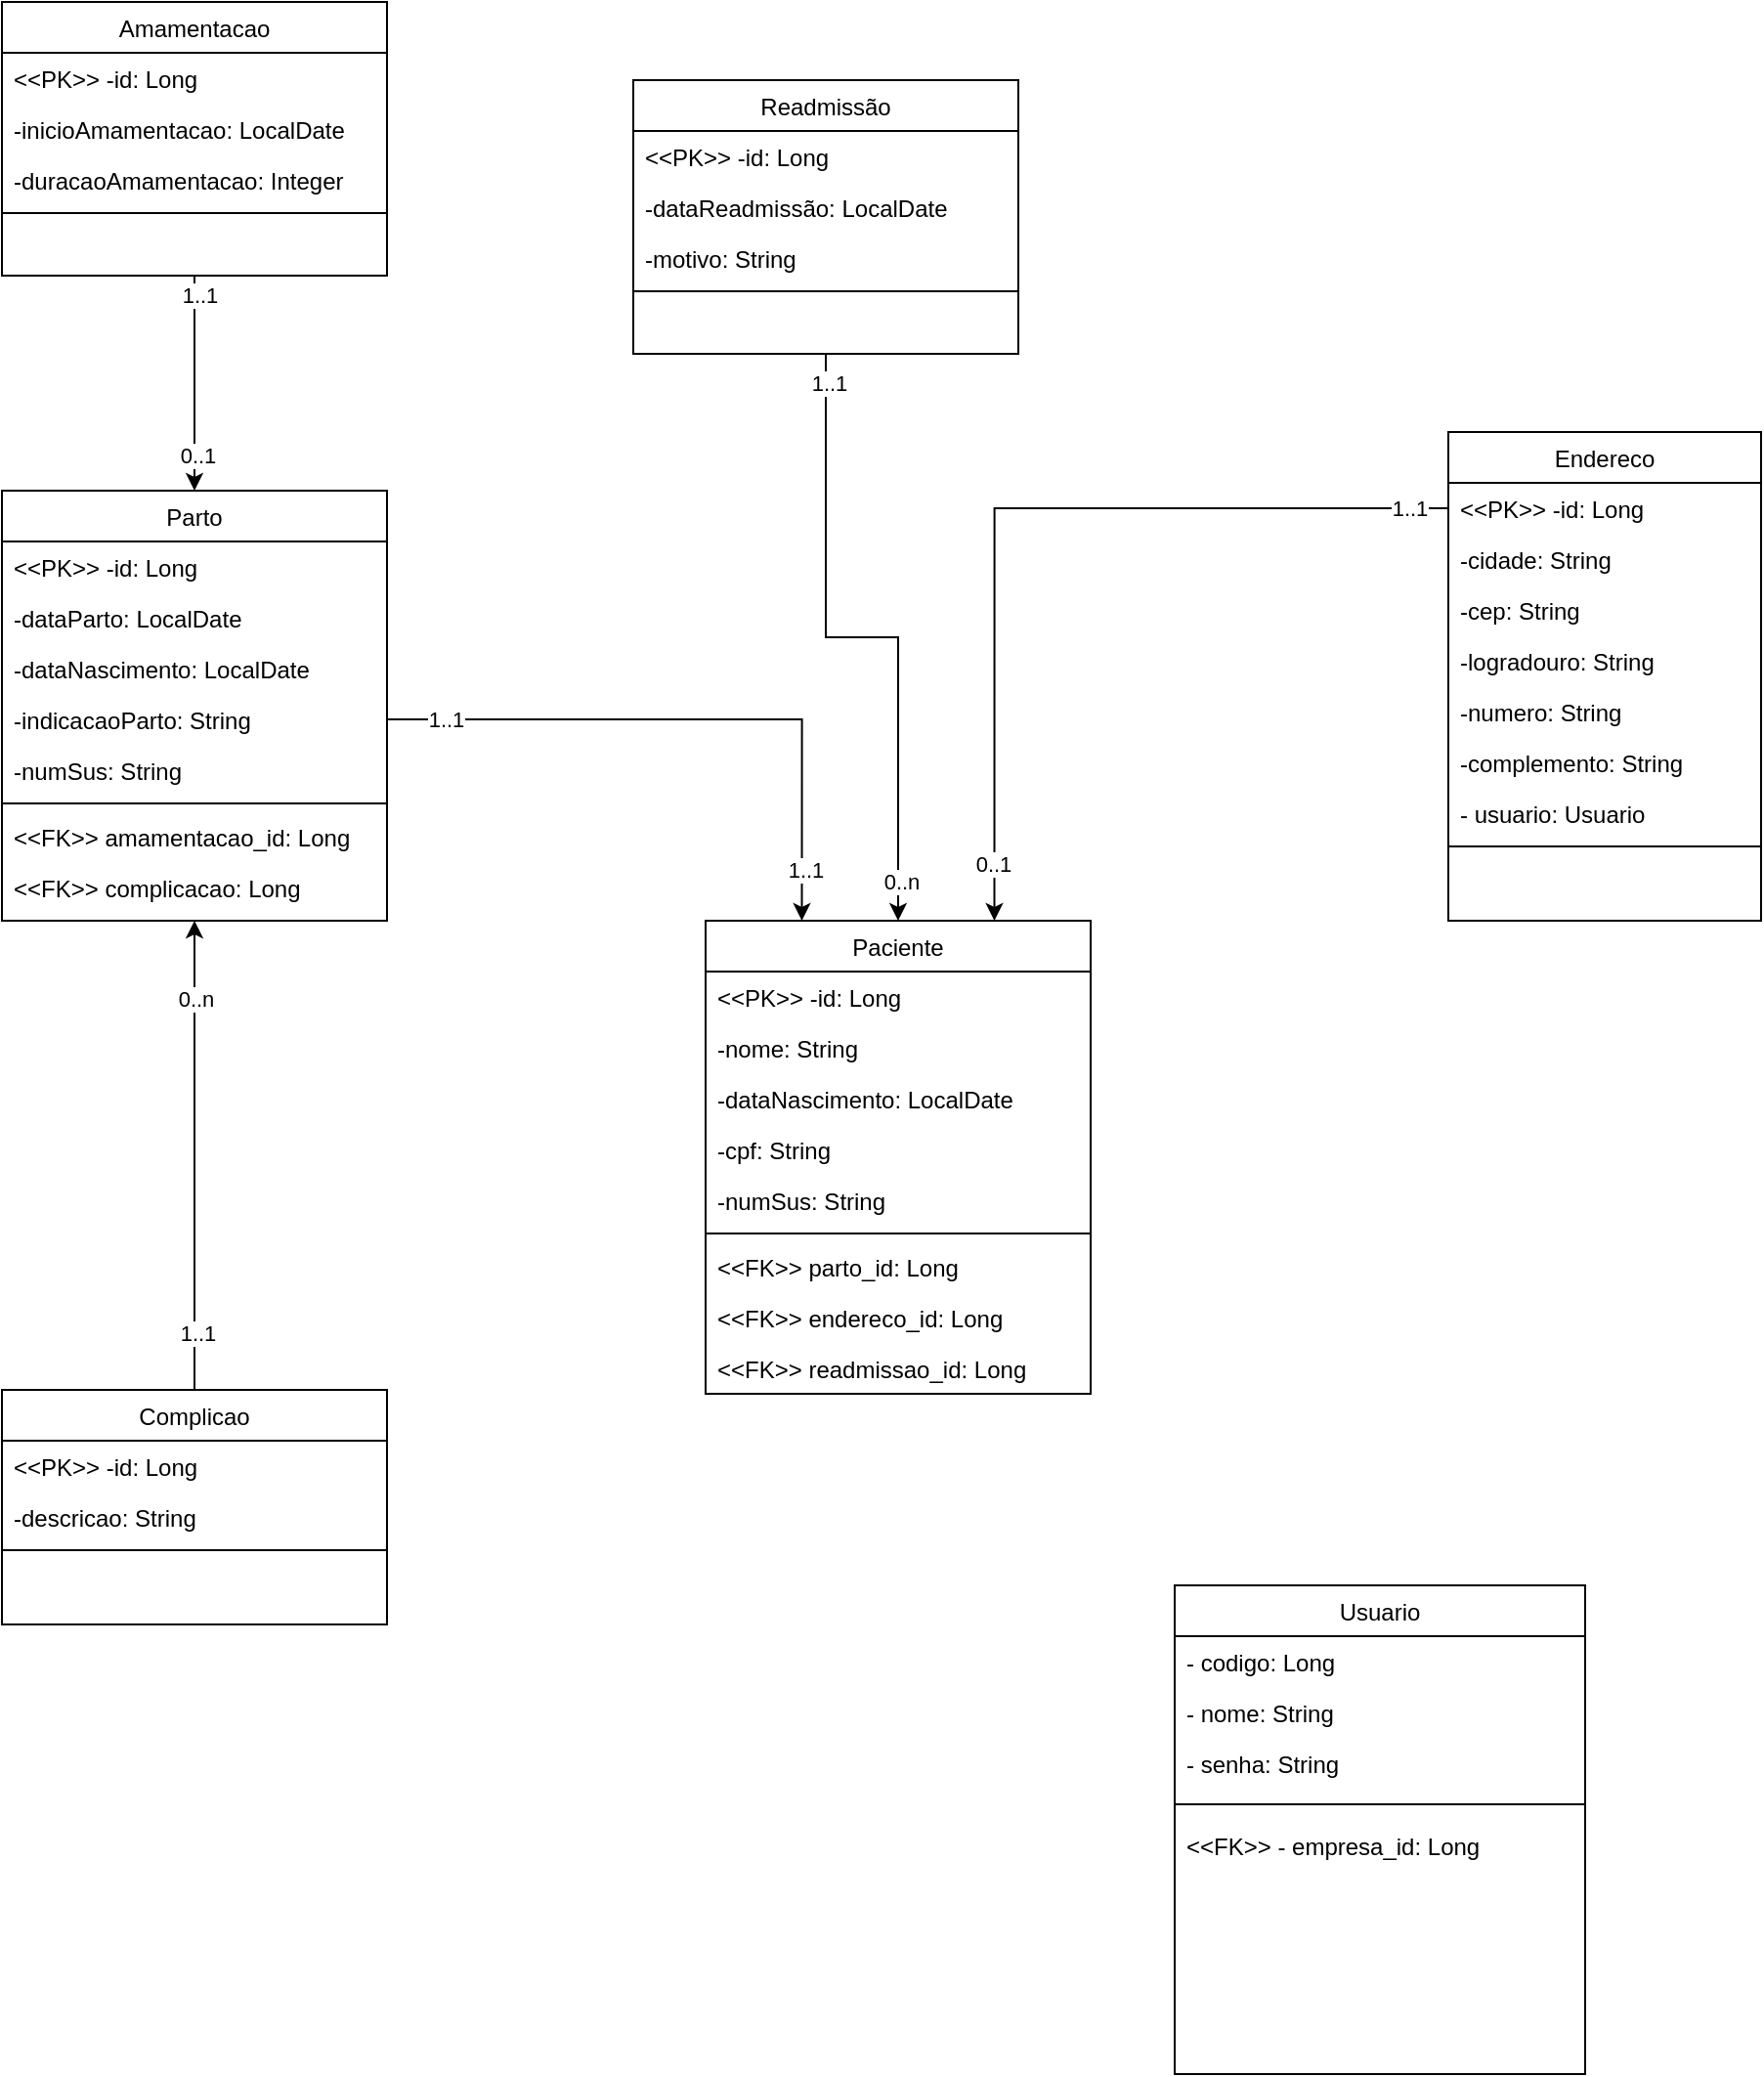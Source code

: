 <mxfile version="24.7.7">
  <diagram id="C5RBs43oDa-KdzZeNtuy" name="Page-1">
    <mxGraphModel dx="733" dy="450" grid="1" gridSize="10" guides="1" tooltips="1" connect="1" arrows="1" fold="1" page="1" pageScale="1" pageWidth="827" pageHeight="1169" math="0" shadow="0">
      <root>
        <mxCell id="WIyWlLk6GJQsqaUBKTNV-0" />
        <mxCell id="WIyWlLk6GJQsqaUBKTNV-1" parent="WIyWlLk6GJQsqaUBKTNV-0" />
        <mxCell id="QNVyYZ68Ig6UdcTOOayE-15" value="Usuario" style="swimlane;fontStyle=0;align=center;verticalAlign=top;childLayout=stackLayout;horizontal=1;startSize=26;horizontalStack=0;resizeParent=1;resizeLast=0;collapsible=1;marginBottom=0;rounded=0;shadow=0;strokeWidth=1;" vertex="1" parent="WIyWlLk6GJQsqaUBKTNV-1">
          <mxGeometry x="640" y="980" width="210" height="250" as="geometry">
            <mxRectangle x="340" y="380" width="170" height="26" as="alternateBounds" />
          </mxGeometry>
        </mxCell>
        <mxCell id="QNVyYZ68Ig6UdcTOOayE-16" value="- codigo: Long" style="text;align=left;verticalAlign=top;spacingLeft=4;spacingRight=4;overflow=hidden;rotatable=0;points=[[0,0.5],[1,0.5]];portConstraint=eastwest;" vertex="1" parent="QNVyYZ68Ig6UdcTOOayE-15">
          <mxGeometry y="26" width="210" height="26" as="geometry" />
        </mxCell>
        <mxCell id="QNVyYZ68Ig6UdcTOOayE-17" value="- nome: String" style="text;strokeColor=none;fillColor=none;align=left;verticalAlign=top;spacingLeft=4;spacingRight=4;overflow=hidden;rotatable=0;points=[[0,0.5],[1,0.5]];portConstraint=eastwest;whiteSpace=wrap;html=1;" vertex="1" parent="QNVyYZ68Ig6UdcTOOayE-15">
          <mxGeometry y="52" width="210" height="26" as="geometry" />
        </mxCell>
        <mxCell id="QNVyYZ68Ig6UdcTOOayE-18" value="- senha: String" style="text;strokeColor=none;fillColor=none;align=left;verticalAlign=top;spacingLeft=4;spacingRight=4;overflow=hidden;rotatable=0;points=[[0,0.5],[1,0.5]];portConstraint=eastwest;whiteSpace=wrap;html=1;" vertex="1" parent="QNVyYZ68Ig6UdcTOOayE-15">
          <mxGeometry y="78" width="210" height="26" as="geometry" />
        </mxCell>
        <mxCell id="QNVyYZ68Ig6UdcTOOayE-19" value="" style="line;strokeWidth=1;fillColor=none;align=left;verticalAlign=middle;spacingTop=-1;spacingLeft=3;spacingRight=3;rotatable=0;labelPosition=right;points=[];portConstraint=eastwest;strokeColor=inherit;" vertex="1" parent="QNVyYZ68Ig6UdcTOOayE-15">
          <mxGeometry y="104" width="210" height="16" as="geometry" />
        </mxCell>
        <mxCell id="QNVyYZ68Ig6UdcTOOayE-20" value="&amp;lt;&amp;lt;FK&amp;gt;&amp;gt; - empresa_id: Long" style="text;strokeColor=none;fillColor=none;align=left;verticalAlign=top;spacingLeft=4;spacingRight=4;overflow=hidden;rotatable=0;points=[[0,0.5],[1,0.5]];portConstraint=eastwest;whiteSpace=wrap;html=1;" vertex="1" parent="QNVyYZ68Ig6UdcTOOayE-15">
          <mxGeometry y="120" width="210" height="26" as="geometry" />
        </mxCell>
        <mxCell id="QNVyYZ68Ig6UdcTOOayE-23" value="Paciente" style="swimlane;fontStyle=0;align=center;verticalAlign=top;childLayout=stackLayout;horizontal=1;startSize=26;horizontalStack=0;resizeParent=1;resizeLast=0;collapsible=1;marginBottom=0;rounded=0;shadow=0;strokeWidth=1;" vertex="1" parent="WIyWlLk6GJQsqaUBKTNV-1">
          <mxGeometry x="400" y="640" width="197" height="242" as="geometry">
            <mxRectangle x="550" y="140" width="160" height="26" as="alternateBounds" />
          </mxGeometry>
        </mxCell>
        <mxCell id="QNVyYZ68Ig6UdcTOOayE-24" value="&lt;&lt;PK&gt;&gt; -id: Long   " style="text;align=left;verticalAlign=top;spacingLeft=4;spacingRight=4;overflow=hidden;rotatable=0;points=[[0,0.5],[1,0.5]];portConstraint=eastwest;" vertex="1" parent="QNVyYZ68Ig6UdcTOOayE-23">
          <mxGeometry y="26" width="197" height="26" as="geometry" />
        </mxCell>
        <mxCell id="QNVyYZ68Ig6UdcTOOayE-25" value="-nome: String" style="text;align=left;verticalAlign=top;spacingLeft=4;spacingRight=4;overflow=hidden;rotatable=0;points=[[0,0.5],[1,0.5]];portConstraint=eastwest;rounded=0;shadow=0;html=0;" vertex="1" parent="QNVyYZ68Ig6UdcTOOayE-23">
          <mxGeometry y="52" width="197" height="26" as="geometry" />
        </mxCell>
        <mxCell id="QNVyYZ68Ig6UdcTOOayE-26" value="-dataNascimento: LocalDate" style="text;align=left;verticalAlign=top;spacingLeft=4;spacingRight=4;overflow=hidden;rotatable=0;points=[[0,0.5],[1,0.5]];portConstraint=eastwest;rounded=0;shadow=0;html=0;" vertex="1" parent="QNVyYZ68Ig6UdcTOOayE-23">
          <mxGeometry y="78" width="197" height="26" as="geometry" />
        </mxCell>
        <mxCell id="QNVyYZ68Ig6UdcTOOayE-167" value="-cpf: String" style="text;align=left;verticalAlign=top;spacingLeft=4;spacingRight=4;overflow=hidden;rotatable=0;points=[[0,0.5],[1,0.5]];portConstraint=eastwest;rounded=0;shadow=0;html=0;" vertex="1" parent="QNVyYZ68Ig6UdcTOOayE-23">
          <mxGeometry y="104" width="197" height="26" as="geometry" />
        </mxCell>
        <mxCell id="QNVyYZ68Ig6UdcTOOayE-168" value="-numSus: String" style="text;align=left;verticalAlign=top;spacingLeft=4;spacingRight=4;overflow=hidden;rotatable=0;points=[[0,0.5],[1,0.5]];portConstraint=eastwest;rounded=0;shadow=0;html=0;" vertex="1" parent="QNVyYZ68Ig6UdcTOOayE-23">
          <mxGeometry y="130" width="197" height="26" as="geometry" />
        </mxCell>
        <mxCell id="QNVyYZ68Ig6UdcTOOayE-34" value="" style="line;strokeWidth=1;fillColor=none;align=left;verticalAlign=middle;spacingTop=-1;spacingLeft=3;spacingRight=3;rotatable=0;labelPosition=right;points=[];portConstraint=eastwest;strokeColor=inherit;" vertex="1" parent="QNVyYZ68Ig6UdcTOOayE-23">
          <mxGeometry y="156" width="197" height="8" as="geometry" />
        </mxCell>
        <mxCell id="QNVyYZ68Ig6UdcTOOayE-183" value="&amp;lt;&amp;lt;FK&amp;gt;&amp;gt; parto_id: Long" style="text;strokeColor=none;fillColor=none;align=left;verticalAlign=top;spacingLeft=4;spacingRight=4;overflow=hidden;rotatable=0;points=[[0,0.5],[1,0.5]];portConstraint=eastwest;whiteSpace=wrap;html=1;" vertex="1" parent="QNVyYZ68Ig6UdcTOOayE-23">
          <mxGeometry y="164" width="197" height="26" as="geometry" />
        </mxCell>
        <mxCell id="QNVyYZ68Ig6UdcTOOayE-35" value="&amp;lt;&amp;lt;FK&amp;gt;&amp;gt; endereco_id: Long" style="text;strokeColor=none;fillColor=none;align=left;verticalAlign=top;spacingLeft=4;spacingRight=4;overflow=hidden;rotatable=0;points=[[0,0.5],[1,0.5]];portConstraint=eastwest;whiteSpace=wrap;html=1;" vertex="1" parent="QNVyYZ68Ig6UdcTOOayE-23">
          <mxGeometry y="190" width="197" height="26" as="geometry" />
        </mxCell>
        <mxCell id="QNVyYZ68Ig6UdcTOOayE-217" value="&amp;lt;&amp;lt;FK&amp;gt;&amp;gt; readmissao_id&lt;span style=&quot;background-color: initial;&quot;&gt;: Long&lt;/span&gt;" style="text;strokeColor=none;fillColor=none;align=left;verticalAlign=top;spacingLeft=4;spacingRight=4;overflow=hidden;rotatable=0;points=[[0,0.5],[1,0.5]];portConstraint=eastwest;whiteSpace=wrap;html=1;" vertex="1" parent="QNVyYZ68Ig6UdcTOOayE-23">
          <mxGeometry y="216" width="197" height="26" as="geometry" />
        </mxCell>
        <mxCell id="QNVyYZ68Ig6UdcTOOayE-137" value="Endereco" style="swimlane;fontStyle=0;align=center;verticalAlign=top;childLayout=stackLayout;horizontal=1;startSize=26;horizontalStack=0;resizeParent=1;resizeLast=0;collapsible=1;marginBottom=0;rounded=0;shadow=0;strokeWidth=1;" vertex="1" parent="WIyWlLk6GJQsqaUBKTNV-1">
          <mxGeometry x="780" y="390" width="160" height="250" as="geometry">
            <mxRectangle x="550" y="140" width="160" height="26" as="alternateBounds" />
          </mxGeometry>
        </mxCell>
        <mxCell id="QNVyYZ68Ig6UdcTOOayE-138" value="&lt;&lt;PK&gt;&gt; -id: Long   " style="text;align=left;verticalAlign=top;spacingLeft=4;spacingRight=4;overflow=hidden;rotatable=0;points=[[0,0.5],[1,0.5]];portConstraint=eastwest;" vertex="1" parent="QNVyYZ68Ig6UdcTOOayE-137">
          <mxGeometry y="26" width="160" height="26" as="geometry" />
        </mxCell>
        <mxCell id="QNVyYZ68Ig6UdcTOOayE-139" value="-cidade: String" style="text;align=left;verticalAlign=top;spacingLeft=4;spacingRight=4;overflow=hidden;rotatable=0;points=[[0,0.5],[1,0.5]];portConstraint=eastwest;rounded=0;shadow=0;html=0;" vertex="1" parent="QNVyYZ68Ig6UdcTOOayE-137">
          <mxGeometry y="52" width="160" height="26" as="geometry" />
        </mxCell>
        <mxCell id="QNVyYZ68Ig6UdcTOOayE-140" value="-cep: String" style="text;align=left;verticalAlign=top;spacingLeft=4;spacingRight=4;overflow=hidden;rotatable=0;points=[[0,0.5],[1,0.5]];portConstraint=eastwest;rounded=0;shadow=0;html=0;" vertex="1" parent="QNVyYZ68Ig6UdcTOOayE-137">
          <mxGeometry y="78" width="160" height="26" as="geometry" />
        </mxCell>
        <mxCell id="QNVyYZ68Ig6UdcTOOayE-141" value="-logradouro: String" style="text;align=left;verticalAlign=top;spacingLeft=4;spacingRight=4;overflow=hidden;rotatable=0;points=[[0,0.5],[1,0.5]];portConstraint=eastwest;rounded=0;shadow=0;html=0;" vertex="1" parent="QNVyYZ68Ig6UdcTOOayE-137">
          <mxGeometry y="104" width="160" height="26" as="geometry" />
        </mxCell>
        <mxCell id="QNVyYZ68Ig6UdcTOOayE-142" value="-numero: String" style="text;align=left;verticalAlign=top;spacingLeft=4;spacingRight=4;overflow=hidden;rotatable=0;points=[[0,0.5],[1,0.5]];portConstraint=eastwest;rounded=0;shadow=0;html=0;" vertex="1" parent="QNVyYZ68Ig6UdcTOOayE-137">
          <mxGeometry y="130" width="160" height="26" as="geometry" />
        </mxCell>
        <mxCell id="QNVyYZ68Ig6UdcTOOayE-143" value="-complemento: String&#xa;" style="text;align=left;verticalAlign=top;spacingLeft=4;spacingRight=4;overflow=hidden;rotatable=0;points=[[0,0.5],[1,0.5]];portConstraint=eastwest;rounded=0;shadow=0;html=0;" vertex="1" parent="QNVyYZ68Ig6UdcTOOayE-137">
          <mxGeometry y="156" width="160" height="26" as="geometry" />
        </mxCell>
        <mxCell id="QNVyYZ68Ig6UdcTOOayE-147" value="- usuario: Usuario" style="text;strokeColor=none;fillColor=none;align=left;verticalAlign=top;spacingLeft=4;spacingRight=4;overflow=hidden;rotatable=0;points=[[0,0.5],[1,0.5]];portConstraint=eastwest;whiteSpace=wrap;html=1;" vertex="1" parent="QNVyYZ68Ig6UdcTOOayE-137">
          <mxGeometry y="182" width="160" height="26" as="geometry" />
        </mxCell>
        <mxCell id="QNVyYZ68Ig6UdcTOOayE-148" value="" style="line;strokeWidth=1;fillColor=none;align=left;verticalAlign=middle;spacingTop=-1;spacingLeft=3;spacingRight=3;rotatable=0;labelPosition=right;points=[];portConstraint=eastwest;strokeColor=inherit;" vertex="1" parent="QNVyYZ68Ig6UdcTOOayE-137">
          <mxGeometry y="208" width="160" height="8" as="geometry" />
        </mxCell>
        <mxCell id="QNVyYZ68Ig6UdcTOOayE-144" style="edgeStyle=orthogonalEdgeStyle;rounded=0;orthogonalLoop=1;jettySize=auto;html=1;exitX=0;exitY=0.5;exitDx=0;exitDy=0;entryX=0.75;entryY=0;entryDx=0;entryDy=0;" edge="1" parent="WIyWlLk6GJQsqaUBKTNV-1" source="QNVyYZ68Ig6UdcTOOayE-138" target="QNVyYZ68Ig6UdcTOOayE-23">
          <mxGeometry relative="1" as="geometry">
            <mxPoint x="610" y="646.5" as="targetPoint" />
            <mxPoint x="663" y="391.5" as="sourcePoint" />
          </mxGeometry>
        </mxCell>
        <mxCell id="QNVyYZ68Ig6UdcTOOayE-145" value="1..1" style="edgeLabel;html=1;align=center;verticalAlign=middle;resizable=0;points=[];" vertex="1" connectable="0" parent="QNVyYZ68Ig6UdcTOOayE-144">
          <mxGeometry x="-0.91" relative="1" as="geometry">
            <mxPoint as="offset" />
          </mxGeometry>
        </mxCell>
        <mxCell id="QNVyYZ68Ig6UdcTOOayE-146" value="0..1" style="edgeLabel;html=1;align=center;verticalAlign=middle;resizable=0;points=[];" vertex="1" connectable="0" parent="QNVyYZ68Ig6UdcTOOayE-144">
          <mxGeometry x="0.868" y="-1" relative="1" as="geometry">
            <mxPoint as="offset" />
          </mxGeometry>
        </mxCell>
        <mxCell id="QNVyYZ68Ig6UdcTOOayE-169" value="Parto" style="swimlane;fontStyle=0;align=center;verticalAlign=top;childLayout=stackLayout;horizontal=1;startSize=26;horizontalStack=0;resizeParent=1;resizeLast=0;collapsible=1;marginBottom=0;rounded=0;shadow=0;strokeWidth=1;" vertex="1" parent="WIyWlLk6GJQsqaUBKTNV-1">
          <mxGeometry x="40" y="420" width="197" height="220" as="geometry">
            <mxRectangle x="550" y="140" width="160" height="26" as="alternateBounds" />
          </mxGeometry>
        </mxCell>
        <mxCell id="QNVyYZ68Ig6UdcTOOayE-170" value="&lt;&lt;PK&gt;&gt; -id: Long   " style="text;align=left;verticalAlign=top;spacingLeft=4;spacingRight=4;overflow=hidden;rotatable=0;points=[[0,0.5],[1,0.5]];portConstraint=eastwest;" vertex="1" parent="QNVyYZ68Ig6UdcTOOayE-169">
          <mxGeometry y="26" width="197" height="26" as="geometry" />
        </mxCell>
        <mxCell id="QNVyYZ68Ig6UdcTOOayE-171" value="-dataParto: LocalDate" style="text;align=left;verticalAlign=top;spacingLeft=4;spacingRight=4;overflow=hidden;rotatable=0;points=[[0,0.5],[1,0.5]];portConstraint=eastwest;rounded=0;shadow=0;html=0;" vertex="1" parent="QNVyYZ68Ig6UdcTOOayE-169">
          <mxGeometry y="52" width="197" height="26" as="geometry" />
        </mxCell>
        <mxCell id="QNVyYZ68Ig6UdcTOOayE-172" value="-dataNascimento: LocalDate" style="text;align=left;verticalAlign=top;spacingLeft=4;spacingRight=4;overflow=hidden;rotatable=0;points=[[0,0.5],[1,0.5]];portConstraint=eastwest;rounded=0;shadow=0;html=0;" vertex="1" parent="QNVyYZ68Ig6UdcTOOayE-169">
          <mxGeometry y="78" width="197" height="26" as="geometry" />
        </mxCell>
        <mxCell id="QNVyYZ68Ig6UdcTOOayE-176" value="-indicacaoParto: String" style="text;align=left;verticalAlign=top;spacingLeft=4;spacingRight=4;overflow=hidden;rotatable=0;points=[[0,0.5],[1,0.5]];portConstraint=eastwest;rounded=0;shadow=0;html=0;" vertex="1" parent="QNVyYZ68Ig6UdcTOOayE-169">
          <mxGeometry y="104" width="197" height="26" as="geometry" />
        </mxCell>
        <mxCell id="QNVyYZ68Ig6UdcTOOayE-177" value="-numSus: String" style="text;align=left;verticalAlign=top;spacingLeft=4;spacingRight=4;overflow=hidden;rotatable=0;points=[[0,0.5],[1,0.5]];portConstraint=eastwest;rounded=0;shadow=0;html=0;" vertex="1" parent="QNVyYZ68Ig6UdcTOOayE-169">
          <mxGeometry y="130" width="197" height="26" as="geometry" />
        </mxCell>
        <mxCell id="QNVyYZ68Ig6UdcTOOayE-178" value="" style="line;strokeWidth=1;fillColor=none;align=left;verticalAlign=middle;spacingTop=-1;spacingLeft=3;spacingRight=3;rotatable=0;labelPosition=right;points=[];portConstraint=eastwest;strokeColor=inherit;" vertex="1" parent="QNVyYZ68Ig6UdcTOOayE-169">
          <mxGeometry y="156" width="197" height="8" as="geometry" />
        </mxCell>
        <mxCell id="QNVyYZ68Ig6UdcTOOayE-207" value="&amp;lt;&amp;lt;FK&amp;gt;&amp;gt; amamentacao_id&lt;span style=&quot;background-color: initial;&quot;&gt;: Long&lt;/span&gt;" style="text;strokeColor=none;fillColor=none;align=left;verticalAlign=top;spacingLeft=4;spacingRight=4;overflow=hidden;rotatable=0;points=[[0,0.5],[1,0.5]];portConstraint=eastwest;whiteSpace=wrap;html=1;" vertex="1" parent="QNVyYZ68Ig6UdcTOOayE-169">
          <mxGeometry y="164" width="197" height="26" as="geometry" />
        </mxCell>
        <mxCell id="QNVyYZ68Ig6UdcTOOayE-191" value="&amp;lt;&amp;lt;FK&amp;gt;&amp;gt; complicacao&lt;span style=&quot;background-color: initial;&quot;&gt;: Long&lt;/span&gt;" style="text;strokeColor=none;fillColor=none;align=left;verticalAlign=top;spacingLeft=4;spacingRight=4;overflow=hidden;rotatable=0;points=[[0,0.5],[1,0.5]];portConstraint=eastwest;whiteSpace=wrap;html=1;" vertex="1" parent="QNVyYZ68Ig6UdcTOOayE-169">
          <mxGeometry y="190" width="197" height="26" as="geometry" />
        </mxCell>
        <mxCell id="QNVyYZ68Ig6UdcTOOayE-180" style="edgeStyle=orthogonalEdgeStyle;rounded=0;orthogonalLoop=1;jettySize=auto;html=1;entryX=0.25;entryY=0;entryDx=0;entryDy=0;" edge="1" parent="WIyWlLk6GJQsqaUBKTNV-1" source="QNVyYZ68Ig6UdcTOOayE-176" target="QNVyYZ68Ig6UdcTOOayE-23">
          <mxGeometry relative="1" as="geometry" />
        </mxCell>
        <mxCell id="QNVyYZ68Ig6UdcTOOayE-181" value="1..1" style="edgeLabel;html=1;align=center;verticalAlign=middle;resizable=0;points=[];" vertex="1" connectable="0" parent="QNVyYZ68Ig6UdcTOOayE-180">
          <mxGeometry x="-0.81" y="-3" relative="1" as="geometry">
            <mxPoint y="-3" as="offset" />
          </mxGeometry>
        </mxCell>
        <mxCell id="QNVyYZ68Ig6UdcTOOayE-182" value="1..1" style="edgeLabel;html=1;align=center;verticalAlign=middle;resizable=0;points=[];" vertex="1" connectable="0" parent="QNVyYZ68Ig6UdcTOOayE-180">
          <mxGeometry x="0.835" y="4" relative="1" as="geometry">
            <mxPoint x="-3" as="offset" />
          </mxGeometry>
        </mxCell>
        <mxCell id="QNVyYZ68Ig6UdcTOOayE-184" value="Complicao" style="swimlane;fontStyle=0;align=center;verticalAlign=top;childLayout=stackLayout;horizontal=1;startSize=26;horizontalStack=0;resizeParent=1;resizeLast=0;collapsible=1;marginBottom=0;rounded=0;shadow=0;strokeWidth=1;" vertex="1" parent="WIyWlLk6GJQsqaUBKTNV-1">
          <mxGeometry x="40" y="880" width="197" height="120" as="geometry">
            <mxRectangle x="550" y="140" width="160" height="26" as="alternateBounds" />
          </mxGeometry>
        </mxCell>
        <mxCell id="QNVyYZ68Ig6UdcTOOayE-185" value="&lt;&lt;PK&gt;&gt; -id: Long   " style="text;align=left;verticalAlign=top;spacingLeft=4;spacingRight=4;overflow=hidden;rotatable=0;points=[[0,0.5],[1,0.5]];portConstraint=eastwest;" vertex="1" parent="QNVyYZ68Ig6UdcTOOayE-184">
          <mxGeometry y="26" width="197" height="26" as="geometry" />
        </mxCell>
        <mxCell id="QNVyYZ68Ig6UdcTOOayE-188" value="-descricao: String" style="text;align=left;verticalAlign=top;spacingLeft=4;spacingRight=4;overflow=hidden;rotatable=0;points=[[0,0.5],[1,0.5]];portConstraint=eastwest;rounded=0;shadow=0;html=0;" vertex="1" parent="QNVyYZ68Ig6UdcTOOayE-184">
          <mxGeometry y="52" width="197" height="26" as="geometry" />
        </mxCell>
        <mxCell id="QNVyYZ68Ig6UdcTOOayE-190" value="" style="line;strokeWidth=1;fillColor=none;align=left;verticalAlign=middle;spacingTop=-1;spacingLeft=3;spacingRight=3;rotatable=0;labelPosition=right;points=[];portConstraint=eastwest;strokeColor=inherit;" vertex="1" parent="QNVyYZ68Ig6UdcTOOayE-184">
          <mxGeometry y="78" width="197" height="8" as="geometry" />
        </mxCell>
        <mxCell id="QNVyYZ68Ig6UdcTOOayE-196" value="" style="edgeStyle=orthogonalEdgeStyle;rounded=0;orthogonalLoop=1;jettySize=auto;html=1;entryX=0.5;entryY=0;entryDx=0;entryDy=0;endArrow=none;endFill=0;strokeColor=default;startArrow=classic;startFill=1;" edge="1" parent="WIyWlLk6GJQsqaUBKTNV-1" source="QNVyYZ68Ig6UdcTOOayE-169" target="QNVyYZ68Ig6UdcTOOayE-184">
          <mxGeometry relative="1" as="geometry">
            <mxPoint x="139" y="610" as="sourcePoint" />
            <mxPoint x="138.5" y="720.0" as="targetPoint" />
          </mxGeometry>
        </mxCell>
        <mxCell id="QNVyYZ68Ig6UdcTOOayE-197" value="0..n" style="edgeLabel;html=1;align=center;verticalAlign=middle;resizable=0;points=[];" vertex="1" connectable="0" parent="QNVyYZ68Ig6UdcTOOayE-196">
          <mxGeometry x="-0.667" y="3" relative="1" as="geometry">
            <mxPoint x="-3" as="offset" />
          </mxGeometry>
        </mxCell>
        <mxCell id="QNVyYZ68Ig6UdcTOOayE-202" value="1..1" style="edgeLabel;html=1;align=center;verticalAlign=middle;resizable=0;points=[];" vertex="1" connectable="0" parent="QNVyYZ68Ig6UdcTOOayE-196">
          <mxGeometry x="0.908" y="1" relative="1" as="geometry">
            <mxPoint y="-18" as="offset" />
          </mxGeometry>
        </mxCell>
        <mxCell id="QNVyYZ68Ig6UdcTOOayE-209" style="edgeStyle=orthogonalEdgeStyle;rounded=0;orthogonalLoop=1;jettySize=auto;html=1;entryX=0.5;entryY=0;entryDx=0;entryDy=0;" edge="1" parent="WIyWlLk6GJQsqaUBKTNV-1" source="QNVyYZ68Ig6UdcTOOayE-203" target="QNVyYZ68Ig6UdcTOOayE-169">
          <mxGeometry relative="1" as="geometry" />
        </mxCell>
        <mxCell id="QNVyYZ68Ig6UdcTOOayE-210" value="1..1" style="edgeLabel;html=1;align=center;verticalAlign=middle;resizable=0;points=[];" vertex="1" connectable="0" parent="QNVyYZ68Ig6UdcTOOayE-209">
          <mxGeometry x="-0.818" y="2" relative="1" as="geometry">
            <mxPoint as="offset" />
          </mxGeometry>
        </mxCell>
        <mxCell id="QNVyYZ68Ig6UdcTOOayE-211" value="0..1" style="edgeLabel;html=1;align=center;verticalAlign=middle;resizable=0;points=[];" vertex="1" connectable="0" parent="QNVyYZ68Ig6UdcTOOayE-209">
          <mxGeometry x="0.667" y="1" relative="1" as="geometry">
            <mxPoint as="offset" />
          </mxGeometry>
        </mxCell>
        <mxCell id="QNVyYZ68Ig6UdcTOOayE-203" value="Amamentacao" style="swimlane;fontStyle=0;align=center;verticalAlign=top;childLayout=stackLayout;horizontal=1;startSize=26;horizontalStack=0;resizeParent=1;resizeLast=0;collapsible=1;marginBottom=0;rounded=0;shadow=0;strokeWidth=1;" vertex="1" parent="WIyWlLk6GJQsqaUBKTNV-1">
          <mxGeometry x="40" y="170" width="197" height="140" as="geometry">
            <mxRectangle x="550" y="140" width="160" height="26" as="alternateBounds" />
          </mxGeometry>
        </mxCell>
        <mxCell id="QNVyYZ68Ig6UdcTOOayE-204" value="&lt;&lt;PK&gt;&gt; -id: Long   " style="text;align=left;verticalAlign=top;spacingLeft=4;spacingRight=4;overflow=hidden;rotatable=0;points=[[0,0.5],[1,0.5]];portConstraint=eastwest;" vertex="1" parent="QNVyYZ68Ig6UdcTOOayE-203">
          <mxGeometry y="26" width="197" height="26" as="geometry" />
        </mxCell>
        <mxCell id="QNVyYZ68Ig6UdcTOOayE-205" value="-inicioAmamentacao: LocalDate" style="text;align=left;verticalAlign=top;spacingLeft=4;spacingRight=4;overflow=hidden;rotatable=0;points=[[0,0.5],[1,0.5]];portConstraint=eastwest;rounded=0;shadow=0;html=0;" vertex="1" parent="QNVyYZ68Ig6UdcTOOayE-203">
          <mxGeometry y="52" width="197" height="26" as="geometry" />
        </mxCell>
        <mxCell id="QNVyYZ68Ig6UdcTOOayE-208" value="-duracaoAmamentacao: Integer" style="text;align=left;verticalAlign=top;spacingLeft=4;spacingRight=4;overflow=hidden;rotatable=0;points=[[0,0.5],[1,0.5]];portConstraint=eastwest;rounded=0;shadow=0;html=0;" vertex="1" parent="QNVyYZ68Ig6UdcTOOayE-203">
          <mxGeometry y="78" width="197" height="26" as="geometry" />
        </mxCell>
        <mxCell id="QNVyYZ68Ig6UdcTOOayE-206" value="" style="line;strokeWidth=1;fillColor=none;align=left;verticalAlign=middle;spacingTop=-1;spacingLeft=3;spacingRight=3;rotatable=0;labelPosition=right;points=[];portConstraint=eastwest;strokeColor=inherit;" vertex="1" parent="QNVyYZ68Ig6UdcTOOayE-203">
          <mxGeometry y="104" width="197" height="8" as="geometry" />
        </mxCell>
        <mxCell id="QNVyYZ68Ig6UdcTOOayE-218" style="edgeStyle=orthogonalEdgeStyle;rounded=0;orthogonalLoop=1;jettySize=auto;html=1;entryX=0.5;entryY=0;entryDx=0;entryDy=0;" edge="1" parent="WIyWlLk6GJQsqaUBKTNV-1" source="QNVyYZ68Ig6UdcTOOayE-212" target="QNVyYZ68Ig6UdcTOOayE-23">
          <mxGeometry relative="1" as="geometry" />
        </mxCell>
        <mxCell id="QNVyYZ68Ig6UdcTOOayE-219" value="1..1" style="edgeLabel;html=1;align=center;verticalAlign=middle;resizable=0;points=[];" vertex="1" connectable="0" parent="QNVyYZ68Ig6UdcTOOayE-218">
          <mxGeometry x="-0.908" y="1" relative="1" as="geometry">
            <mxPoint as="offset" />
          </mxGeometry>
        </mxCell>
        <mxCell id="QNVyYZ68Ig6UdcTOOayE-220" value="0..n" style="edgeLabel;html=1;align=center;verticalAlign=middle;resizable=0;points=[];" vertex="1" connectable="0" parent="QNVyYZ68Ig6UdcTOOayE-218">
          <mxGeometry x="0.879" y="1" relative="1" as="geometry">
            <mxPoint as="offset" />
          </mxGeometry>
        </mxCell>
        <mxCell id="QNVyYZ68Ig6UdcTOOayE-212" value="Readmissão" style="swimlane;fontStyle=0;align=center;verticalAlign=top;childLayout=stackLayout;horizontal=1;startSize=26;horizontalStack=0;resizeParent=1;resizeLast=0;collapsible=1;marginBottom=0;rounded=0;shadow=0;strokeWidth=1;" vertex="1" parent="WIyWlLk6GJQsqaUBKTNV-1">
          <mxGeometry x="363" y="210" width="197" height="140" as="geometry">
            <mxRectangle x="550" y="140" width="160" height="26" as="alternateBounds" />
          </mxGeometry>
        </mxCell>
        <mxCell id="QNVyYZ68Ig6UdcTOOayE-213" value="&lt;&lt;PK&gt;&gt; -id: Long   " style="text;align=left;verticalAlign=top;spacingLeft=4;spacingRight=4;overflow=hidden;rotatable=0;points=[[0,0.5],[1,0.5]];portConstraint=eastwest;" vertex="1" parent="QNVyYZ68Ig6UdcTOOayE-212">
          <mxGeometry y="26" width="197" height="26" as="geometry" />
        </mxCell>
        <mxCell id="QNVyYZ68Ig6UdcTOOayE-214" value="-dataReadmissão: LocalDate" style="text;align=left;verticalAlign=top;spacingLeft=4;spacingRight=4;overflow=hidden;rotatable=0;points=[[0,0.5],[1,0.5]];portConstraint=eastwest;rounded=0;shadow=0;html=0;" vertex="1" parent="QNVyYZ68Ig6UdcTOOayE-212">
          <mxGeometry y="52" width="197" height="26" as="geometry" />
        </mxCell>
        <mxCell id="QNVyYZ68Ig6UdcTOOayE-215" value="-motivo: String" style="text;align=left;verticalAlign=top;spacingLeft=4;spacingRight=4;overflow=hidden;rotatable=0;points=[[0,0.5],[1,0.5]];portConstraint=eastwest;rounded=0;shadow=0;html=0;" vertex="1" parent="QNVyYZ68Ig6UdcTOOayE-212">
          <mxGeometry y="78" width="197" height="26" as="geometry" />
        </mxCell>
        <mxCell id="QNVyYZ68Ig6UdcTOOayE-216" value="" style="line;strokeWidth=1;fillColor=none;align=left;verticalAlign=middle;spacingTop=-1;spacingLeft=3;spacingRight=3;rotatable=0;labelPosition=right;points=[];portConstraint=eastwest;strokeColor=inherit;" vertex="1" parent="QNVyYZ68Ig6UdcTOOayE-212">
          <mxGeometry y="104" width="197" height="8" as="geometry" />
        </mxCell>
      </root>
    </mxGraphModel>
  </diagram>
</mxfile>

